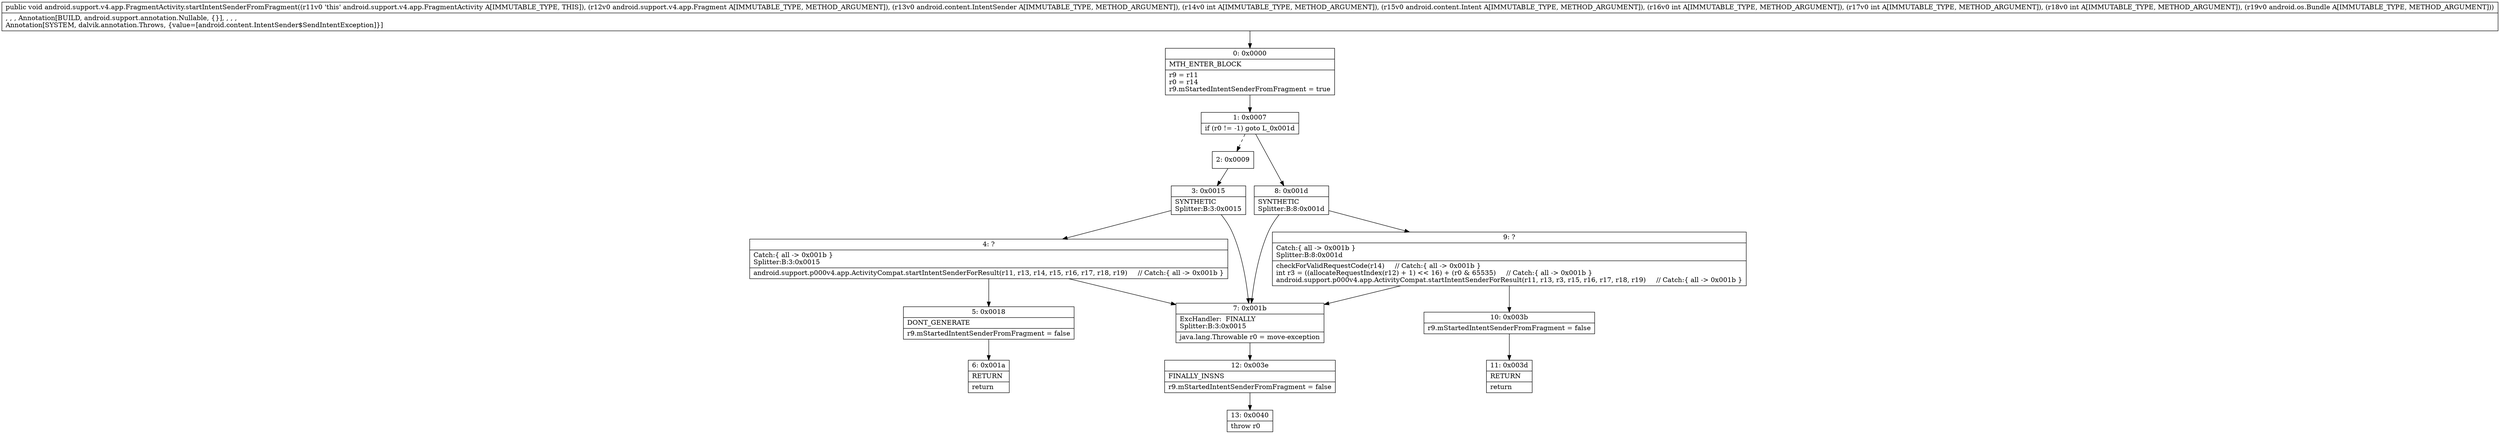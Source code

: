 digraph "CFG forandroid.support.v4.app.FragmentActivity.startIntentSenderFromFragment(Landroid\/support\/v4\/app\/Fragment;Landroid\/content\/IntentSender;ILandroid\/content\/Intent;IIILandroid\/os\/Bundle;)V" {
Node_0 [shape=record,label="{0\:\ 0x0000|MTH_ENTER_BLOCK\l|r9 = r11\lr0 = r14\lr9.mStartedIntentSenderFromFragment = true\l}"];
Node_1 [shape=record,label="{1\:\ 0x0007|if (r0 != \-1) goto L_0x001d\l}"];
Node_2 [shape=record,label="{2\:\ 0x0009}"];
Node_3 [shape=record,label="{3\:\ 0x0015|SYNTHETIC\lSplitter:B:3:0x0015\l}"];
Node_4 [shape=record,label="{4\:\ ?|Catch:\{ all \-\> 0x001b \}\lSplitter:B:3:0x0015\l|android.support.p000v4.app.ActivityCompat.startIntentSenderForResult(r11, r13, r14, r15, r16, r17, r18, r19)     \/\/ Catch:\{ all \-\> 0x001b \}\l}"];
Node_5 [shape=record,label="{5\:\ 0x0018|DONT_GENERATE\l|r9.mStartedIntentSenderFromFragment = false\l}"];
Node_6 [shape=record,label="{6\:\ 0x001a|RETURN\l|return\l}"];
Node_7 [shape=record,label="{7\:\ 0x001b|ExcHandler:  FINALLY\lSplitter:B:3:0x0015\l|java.lang.Throwable r0 = move\-exception\l}"];
Node_8 [shape=record,label="{8\:\ 0x001d|SYNTHETIC\lSplitter:B:8:0x001d\l}"];
Node_9 [shape=record,label="{9\:\ ?|Catch:\{ all \-\> 0x001b \}\lSplitter:B:8:0x001d\l|checkForValidRequestCode(r14)     \/\/ Catch:\{ all \-\> 0x001b \}\lint r3 = ((allocateRequestIndex(r12) + 1) \<\< 16) + (r0 & 65535)     \/\/ Catch:\{ all \-\> 0x001b \}\landroid.support.p000v4.app.ActivityCompat.startIntentSenderForResult(r11, r13, r3, r15, r16, r17, r18, r19)     \/\/ Catch:\{ all \-\> 0x001b \}\l}"];
Node_10 [shape=record,label="{10\:\ 0x003b|r9.mStartedIntentSenderFromFragment = false\l}"];
Node_11 [shape=record,label="{11\:\ 0x003d|RETURN\l|return\l}"];
Node_12 [shape=record,label="{12\:\ 0x003e|FINALLY_INSNS\l|r9.mStartedIntentSenderFromFragment = false\l}"];
Node_13 [shape=record,label="{13\:\ 0x0040|throw r0\l}"];
MethodNode[shape=record,label="{public void android.support.v4.app.FragmentActivity.startIntentSenderFromFragment((r11v0 'this' android.support.v4.app.FragmentActivity A[IMMUTABLE_TYPE, THIS]), (r12v0 android.support.v4.app.Fragment A[IMMUTABLE_TYPE, METHOD_ARGUMENT]), (r13v0 android.content.IntentSender A[IMMUTABLE_TYPE, METHOD_ARGUMENT]), (r14v0 int A[IMMUTABLE_TYPE, METHOD_ARGUMENT]), (r15v0 android.content.Intent A[IMMUTABLE_TYPE, METHOD_ARGUMENT]), (r16v0 int A[IMMUTABLE_TYPE, METHOD_ARGUMENT]), (r17v0 int A[IMMUTABLE_TYPE, METHOD_ARGUMENT]), (r18v0 int A[IMMUTABLE_TYPE, METHOD_ARGUMENT]), (r19v0 android.os.Bundle A[IMMUTABLE_TYPE, METHOD_ARGUMENT]))  | , , , Annotation[BUILD, android.support.annotation.Nullable, \{\}], , , , \lAnnotation[SYSTEM, dalvik.annotation.Throws, \{value=[android.content.IntentSender$SendIntentException]\}]\l}"];
MethodNode -> Node_0;
Node_0 -> Node_1;
Node_1 -> Node_2[style=dashed];
Node_1 -> Node_8;
Node_2 -> Node_3;
Node_3 -> Node_4;
Node_3 -> Node_7;
Node_4 -> Node_5;
Node_4 -> Node_7;
Node_5 -> Node_6;
Node_7 -> Node_12;
Node_8 -> Node_9;
Node_8 -> Node_7;
Node_9 -> Node_10;
Node_9 -> Node_7;
Node_10 -> Node_11;
Node_12 -> Node_13;
}

